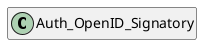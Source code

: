 @startuml
set namespaceSeparator \\
hide members
hide << alias >> circle

class Auth_OpenID_Signatory
@enduml
